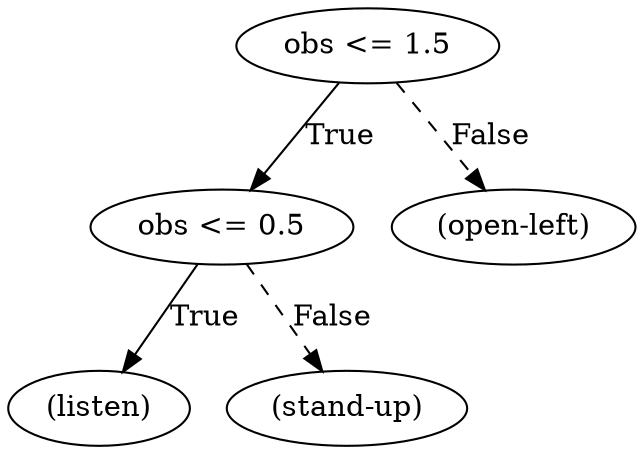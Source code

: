 digraph {
0 [label="obs <= 1.5"];
1 [label="obs <= 0.5"];
2 [label="(listen)"];
1 -> 2 [label="True"];
3 [label="(stand-up)"];
1 -> 3 [style="dashed", label="False"];
0 -> 1 [label="True"];
4 [label="(open-left)"];
0 -> 4 [style="dashed", label="False"];

}
